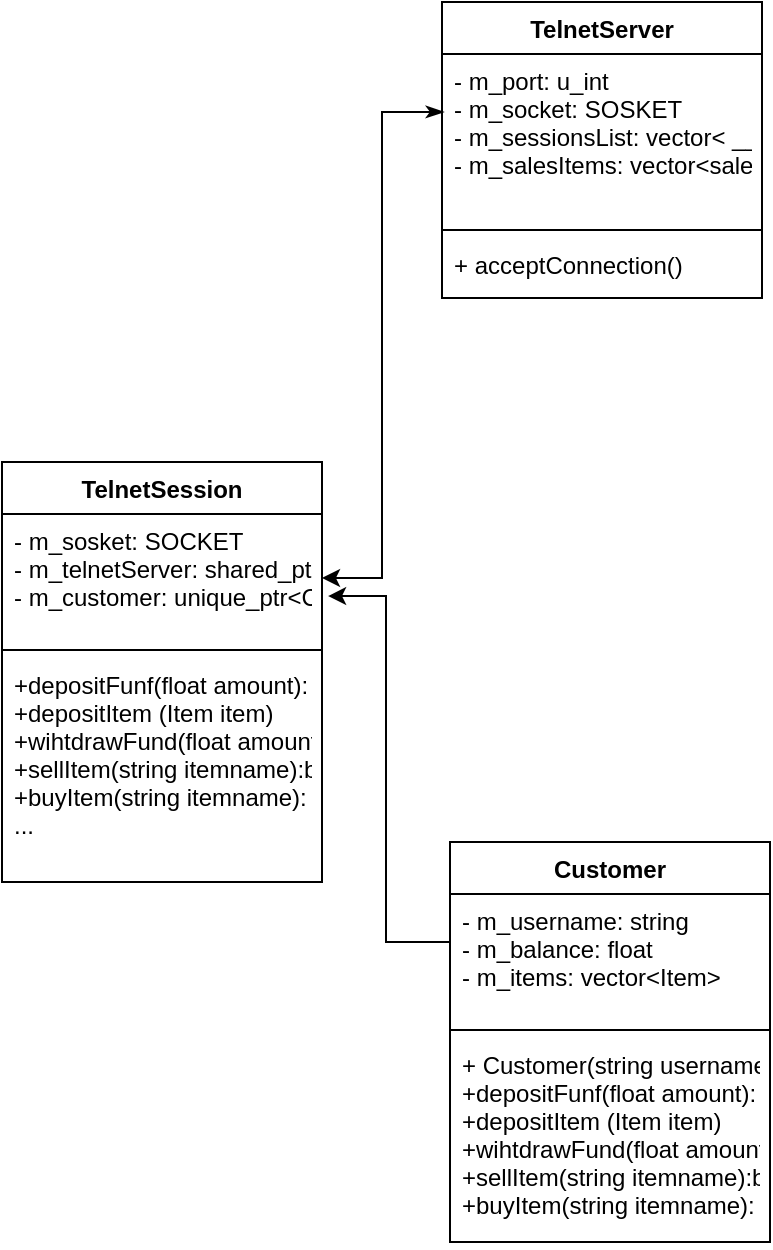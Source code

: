 <mxfile version="20.4.0" type="github">
  <diagram id="C5RBs43oDa-KdzZeNtuy" name="Page-1">
    <mxGraphModel dx="2014" dy="1117" grid="1" gridSize="10" guides="1" tooltips="1" connect="1" arrows="1" fold="1" page="1" pageScale="1" pageWidth="827" pageHeight="1169" math="0" shadow="0">
      <root>
        <mxCell id="WIyWlLk6GJQsqaUBKTNV-0" />
        <mxCell id="WIyWlLk6GJQsqaUBKTNV-1" parent="WIyWlLk6GJQsqaUBKTNV-0" />
        <mxCell id="pMOBrizauVbJLOIu1FoM-0" value="TelnetSession" style="swimlane;fontStyle=1;align=center;verticalAlign=top;childLayout=stackLayout;horizontal=1;startSize=26;horizontalStack=0;resizeParent=1;resizeParentMax=0;resizeLast=0;collapsible=1;marginBottom=0;" vertex="1" parent="WIyWlLk6GJQsqaUBKTNV-1">
          <mxGeometry x="190" y="470" width="160" height="210" as="geometry" />
        </mxCell>
        <mxCell id="pMOBrizauVbJLOIu1FoM-1" value="- m_sosket: SOCKET&#xa;- m_telnetServer: shared_ptr &lt;TelnetServer&gt;&#xa;- m_customer: unique_ptr&lt;Customer&gt;&#xa;" style="text;strokeColor=none;fillColor=none;align=left;verticalAlign=top;spacingLeft=4;spacingRight=4;overflow=hidden;rotatable=0;points=[[0,0.5],[1,0.5]];portConstraint=eastwest;" vertex="1" parent="pMOBrizauVbJLOIu1FoM-0">
          <mxGeometry y="26" width="160" height="64" as="geometry" />
        </mxCell>
        <mxCell id="pMOBrizauVbJLOIu1FoM-2" value="" style="line;strokeWidth=1;fillColor=none;align=left;verticalAlign=middle;spacingTop=-1;spacingLeft=3;spacingRight=3;rotatable=0;labelPosition=right;points=[];portConstraint=eastwest;strokeColor=inherit;" vertex="1" parent="pMOBrizauVbJLOIu1FoM-0">
          <mxGeometry y="90" width="160" height="8" as="geometry" />
        </mxCell>
        <mxCell id="pMOBrizauVbJLOIu1FoM-3" value="+depositFunf(float amount): bool&#xa;+depositItem (Item item)&#xa;+wihtdrawFund(float amount): bool&#xa;+sellItem(string itemname):bool&#xa;+buyItem(string itemname): bool&#xa;..." style="text;strokeColor=none;fillColor=none;align=left;verticalAlign=top;spacingLeft=4;spacingRight=4;overflow=hidden;rotatable=0;points=[[0,0.5],[1,0.5]];portConstraint=eastwest;" vertex="1" parent="pMOBrizauVbJLOIu1FoM-0">
          <mxGeometry y="98" width="160" height="112" as="geometry" />
        </mxCell>
        <mxCell id="pMOBrizauVbJLOIu1FoM-4" value="Customer" style="swimlane;fontStyle=1;align=center;verticalAlign=top;childLayout=stackLayout;horizontal=1;startSize=26;horizontalStack=0;resizeParent=1;resizeParentMax=0;resizeLast=0;collapsible=1;marginBottom=0;" vertex="1" parent="WIyWlLk6GJQsqaUBKTNV-1">
          <mxGeometry x="414" y="660" width="160" height="200" as="geometry" />
        </mxCell>
        <mxCell id="pMOBrizauVbJLOIu1FoM-5" value="- m_username: string&#xa;- m_balance: float&#xa;- m_items: vector&lt;Item&gt;" style="text;strokeColor=none;fillColor=none;align=left;verticalAlign=top;spacingLeft=4;spacingRight=4;overflow=hidden;rotatable=0;points=[[0,0.5],[1,0.5]];portConstraint=eastwest;" vertex="1" parent="pMOBrizauVbJLOIu1FoM-4">
          <mxGeometry y="26" width="160" height="64" as="geometry" />
        </mxCell>
        <mxCell id="pMOBrizauVbJLOIu1FoM-6" value="" style="line;strokeWidth=1;fillColor=none;align=left;verticalAlign=middle;spacingTop=-1;spacingLeft=3;spacingRight=3;rotatable=0;labelPosition=right;points=[];portConstraint=eastwest;strokeColor=inherit;" vertex="1" parent="pMOBrizauVbJLOIu1FoM-4">
          <mxGeometry y="90" width="160" height="8" as="geometry" />
        </mxCell>
        <mxCell id="pMOBrizauVbJLOIu1FoM-7" value="+ Customer(string username): Customer&#xa;+depositFunf(float amount): bool&#xa;+depositItem (Item item)&#xa;+wihtdrawFund(float amount): bool&#xa;+sellItem(string itemname):bool&#xa;+buyItem(string itemname): bool&#xa;" style="text;strokeColor=none;fillColor=none;align=left;verticalAlign=top;spacingLeft=4;spacingRight=4;overflow=hidden;rotatable=0;points=[[0,0.5],[1,0.5]];portConstraint=eastwest;" vertex="1" parent="pMOBrizauVbJLOIu1FoM-4">
          <mxGeometry y="98" width="160" height="102" as="geometry" />
        </mxCell>
        <mxCell id="pMOBrizauVbJLOIu1FoM-8" style="edgeStyle=orthogonalEdgeStyle;rounded=0;orthogonalLoop=1;jettySize=auto;html=1;exitX=0;exitY=0.25;exitDx=0;exitDy=0;entryX=1.019;entryY=0.641;entryDx=0;entryDy=0;entryPerimeter=0;" edge="1" parent="WIyWlLk6GJQsqaUBKTNV-1" source="pMOBrizauVbJLOIu1FoM-4" target="pMOBrizauVbJLOIu1FoM-1">
          <mxGeometry relative="1" as="geometry" />
        </mxCell>
        <mxCell id="pMOBrizauVbJLOIu1FoM-10" value="TelnetServer" style="swimlane;fontStyle=1;align=center;verticalAlign=top;childLayout=stackLayout;horizontal=1;startSize=26;horizontalStack=0;resizeParent=1;resizeParentMax=0;resizeLast=0;collapsible=1;marginBottom=0;" vertex="1" parent="WIyWlLk6GJQsqaUBKTNV-1">
          <mxGeometry x="410" y="240" width="160" height="148" as="geometry" />
        </mxCell>
        <mxCell id="pMOBrizauVbJLOIu1FoM-11" value="- m_port: u_int&#xa;- m_socket: SOSKET&#xa;- m_sessionsList: vector&lt; __TelnetSession&gt;&#xa;- m_salesItems: vector&lt;saleItem&gt;" style="text;strokeColor=none;fillColor=none;align=left;verticalAlign=top;spacingLeft=4;spacingRight=4;overflow=hidden;rotatable=0;points=[[0,0.5],[1,0.5]];portConstraint=eastwest;" vertex="1" parent="pMOBrizauVbJLOIu1FoM-10">
          <mxGeometry y="26" width="160" height="84" as="geometry" />
        </mxCell>
        <mxCell id="pMOBrizauVbJLOIu1FoM-12" value="" style="line;strokeWidth=1;fillColor=none;align=left;verticalAlign=middle;spacingTop=-1;spacingLeft=3;spacingRight=3;rotatable=0;labelPosition=right;points=[];portConstraint=eastwest;strokeColor=inherit;" vertex="1" parent="pMOBrizauVbJLOIu1FoM-10">
          <mxGeometry y="110" width="160" height="8" as="geometry" />
        </mxCell>
        <mxCell id="pMOBrizauVbJLOIu1FoM-13" value="+ acceptConnection()" style="text;strokeColor=none;fillColor=none;align=left;verticalAlign=top;spacingLeft=4;spacingRight=4;overflow=hidden;rotatable=0;points=[[0,0.5],[1,0.5]];portConstraint=eastwest;" vertex="1" parent="pMOBrizauVbJLOIu1FoM-10">
          <mxGeometry y="118" width="160" height="30" as="geometry" />
        </mxCell>
        <mxCell id="pMOBrizauVbJLOIu1FoM-14" style="edgeStyle=orthogonalEdgeStyle;rounded=0;orthogonalLoop=1;jettySize=auto;html=1;exitX=0.006;exitY=0.345;exitDx=0;exitDy=0;entryX=1;entryY=0.5;entryDx=0;entryDy=0;startArrow=classicThin;startFill=1;exitPerimeter=0;" edge="1" parent="WIyWlLk6GJQsqaUBKTNV-1" source="pMOBrizauVbJLOIu1FoM-11" target="pMOBrizauVbJLOIu1FoM-1">
          <mxGeometry relative="1" as="geometry" />
        </mxCell>
      </root>
    </mxGraphModel>
  </diagram>
</mxfile>
